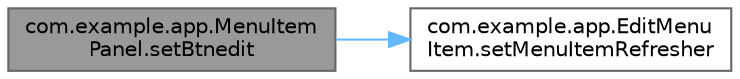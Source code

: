 digraph "com.example.app.MenuItemPanel.setBtnedit"
{
 // LATEX_PDF_SIZE
  bgcolor="transparent";
  edge [fontname=Helvetica,fontsize=10,labelfontname=Helvetica,labelfontsize=10];
  node [fontname=Helvetica,fontsize=10,shape=box,height=0.2,width=0.4];
  rankdir="LR";
  Node1 [id="Node000001",label="com.example.app.MenuItem\lPanel.setBtnedit",height=0.2,width=0.4,color="gray40", fillcolor="grey60", style="filled", fontcolor="black",tooltip=" "];
  Node1 -> Node2 [id="edge1_Node000001_Node000002",color="steelblue1",style="solid",tooltip=" "];
  Node2 [id="Node000002",label="com.example.app.EditMenu\lItem.setMenuItemRefresher",height=0.2,width=0.4,color="grey40", fillcolor="white", style="filled",URL="$classcom_1_1example_1_1app_1_1_edit_menu_item.html#a023c1a77862e718e0a5739b2ec7ab690",tooltip=" "];
}
